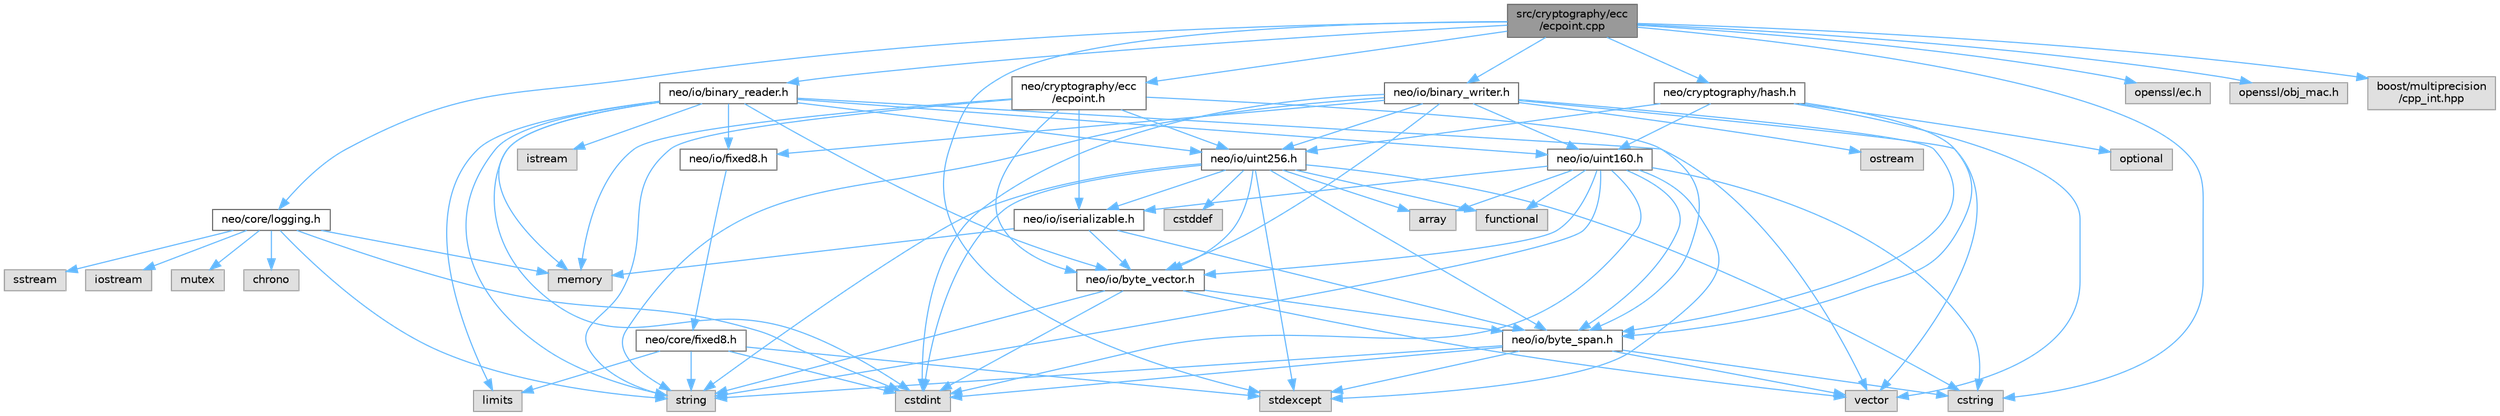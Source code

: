 digraph "src/cryptography/ecc/ecpoint.cpp"
{
 // LATEX_PDF_SIZE
  bgcolor="transparent";
  edge [fontname=Helvetica,fontsize=10,labelfontname=Helvetica,labelfontsize=10];
  node [fontname=Helvetica,fontsize=10,shape=box,height=0.2,width=0.4];
  Node1 [id="Node000001",label="src/cryptography/ecc\l/ecpoint.cpp",height=0.2,width=0.4,color="gray40", fillcolor="grey60", style="filled", fontcolor="black",tooltip=" "];
  Node1 -> Node2 [id="edge84_Node000001_Node000002",color="steelblue1",style="solid",tooltip=" "];
  Node2 [id="Node000002",label="neo/core/logging.h",height=0.2,width=0.4,color="grey40", fillcolor="white", style="filled",URL="$core_2logging_8h.html",tooltip=" "];
  Node2 -> Node3 [id="edge85_Node000002_Node000003",color="steelblue1",style="solid",tooltip=" "];
  Node3 [id="Node000003",label="chrono",height=0.2,width=0.4,color="grey60", fillcolor="#E0E0E0", style="filled",tooltip=" "];
  Node2 -> Node4 [id="edge86_Node000002_Node000004",color="steelblue1",style="solid",tooltip=" "];
  Node4 [id="Node000004",label="cstdint",height=0.2,width=0.4,color="grey60", fillcolor="#E0E0E0", style="filled",tooltip=" "];
  Node2 -> Node5 [id="edge87_Node000002_Node000005",color="steelblue1",style="solid",tooltip=" "];
  Node5 [id="Node000005",label="memory",height=0.2,width=0.4,color="grey60", fillcolor="#E0E0E0", style="filled",tooltip=" "];
  Node2 -> Node6 [id="edge88_Node000002_Node000006",color="steelblue1",style="solid",tooltip=" "];
  Node6 [id="Node000006",label="sstream",height=0.2,width=0.4,color="grey60", fillcolor="#E0E0E0", style="filled",tooltip=" "];
  Node2 -> Node7 [id="edge89_Node000002_Node000007",color="steelblue1",style="solid",tooltip=" "];
  Node7 [id="Node000007",label="string",height=0.2,width=0.4,color="grey60", fillcolor="#E0E0E0", style="filled",tooltip=" "];
  Node2 -> Node8 [id="edge90_Node000002_Node000008",color="steelblue1",style="solid",tooltip=" "];
  Node8 [id="Node000008",label="iostream",height=0.2,width=0.4,color="grey60", fillcolor="#E0E0E0", style="filled",tooltip=" "];
  Node2 -> Node9 [id="edge91_Node000002_Node000009",color="steelblue1",style="solid",tooltip=" "];
  Node9 [id="Node000009",label="mutex",height=0.2,width=0.4,color="grey60", fillcolor="#E0E0E0", style="filled",tooltip=" "];
  Node1 -> Node10 [id="edge92_Node000001_Node000010",color="steelblue1",style="solid",tooltip=" "];
  Node10 [id="Node000010",label="neo/cryptography/ecc\l/ecpoint.h",height=0.2,width=0.4,color="grey40", fillcolor="white", style="filled",URL="$ecpoint_8h.html",tooltip=" "];
  Node10 -> Node11 [id="edge93_Node000010_Node000011",color="steelblue1",style="solid",tooltip=" "];
  Node11 [id="Node000011",label="neo/io/byte_span.h",height=0.2,width=0.4,color="grey40", fillcolor="white", style="filled",URL="$io_2byte__span_8h.html",tooltip=" "];
  Node11 -> Node4 [id="edge94_Node000011_Node000004",color="steelblue1",style="solid",tooltip=" "];
  Node11 -> Node12 [id="edge95_Node000011_Node000012",color="steelblue1",style="solid",tooltip=" "];
  Node12 [id="Node000012",label="cstring",height=0.2,width=0.4,color="grey60", fillcolor="#E0E0E0", style="filled",tooltip=" "];
  Node11 -> Node13 [id="edge96_Node000011_Node000013",color="steelblue1",style="solid",tooltip=" "];
  Node13 [id="Node000013",label="stdexcept",height=0.2,width=0.4,color="grey60", fillcolor="#E0E0E0", style="filled",tooltip=" "];
  Node11 -> Node7 [id="edge97_Node000011_Node000007",color="steelblue1",style="solid",tooltip=" "];
  Node11 -> Node14 [id="edge98_Node000011_Node000014",color="steelblue1",style="solid",tooltip=" "];
  Node14 [id="Node000014",label="vector",height=0.2,width=0.4,color="grey60", fillcolor="#E0E0E0", style="filled",tooltip=" "];
  Node10 -> Node15 [id="edge99_Node000010_Node000015",color="steelblue1",style="solid",tooltip=" "];
  Node15 [id="Node000015",label="neo/io/byte_vector.h",height=0.2,width=0.4,color="grey40", fillcolor="white", style="filled",URL="$io_2byte__vector_8h.html",tooltip=" "];
  Node15 -> Node11 [id="edge100_Node000015_Node000011",color="steelblue1",style="solid",tooltip=" "];
  Node15 -> Node4 [id="edge101_Node000015_Node000004",color="steelblue1",style="solid",tooltip=" "];
  Node15 -> Node7 [id="edge102_Node000015_Node000007",color="steelblue1",style="solid",tooltip=" "];
  Node15 -> Node14 [id="edge103_Node000015_Node000014",color="steelblue1",style="solid",tooltip=" "];
  Node10 -> Node16 [id="edge104_Node000010_Node000016",color="steelblue1",style="solid",tooltip=" "];
  Node16 [id="Node000016",label="neo/io/iserializable.h",height=0.2,width=0.4,color="grey40", fillcolor="white", style="filled",URL="$iserializable_8h.html",tooltip=" "];
  Node16 -> Node11 [id="edge105_Node000016_Node000011",color="steelblue1",style="solid",tooltip=" "];
  Node16 -> Node15 [id="edge106_Node000016_Node000015",color="steelblue1",style="solid",tooltip=" "];
  Node16 -> Node5 [id="edge107_Node000016_Node000005",color="steelblue1",style="solid",tooltip=" "];
  Node10 -> Node17 [id="edge108_Node000010_Node000017",color="steelblue1",style="solid",tooltip=" "];
  Node17 [id="Node000017",label="neo/io/uint256.h",height=0.2,width=0.4,color="grey40", fillcolor="white", style="filled",URL="$uint256_8h.html",tooltip=" "];
  Node17 -> Node11 [id="edge109_Node000017_Node000011",color="steelblue1",style="solid",tooltip=" "];
  Node17 -> Node15 [id="edge110_Node000017_Node000015",color="steelblue1",style="solid",tooltip=" "];
  Node17 -> Node16 [id="edge111_Node000017_Node000016",color="steelblue1",style="solid",tooltip=" "];
  Node17 -> Node18 [id="edge112_Node000017_Node000018",color="steelblue1",style="solid",tooltip=" "];
  Node18 [id="Node000018",label="array",height=0.2,width=0.4,color="grey60", fillcolor="#E0E0E0", style="filled",tooltip=" "];
  Node17 -> Node19 [id="edge113_Node000017_Node000019",color="steelblue1",style="solid",tooltip=" "];
  Node19 [id="Node000019",label="cstddef",height=0.2,width=0.4,color="grey60", fillcolor="#E0E0E0", style="filled",tooltip=" "];
  Node17 -> Node4 [id="edge114_Node000017_Node000004",color="steelblue1",style="solid",tooltip=" "];
  Node17 -> Node12 [id="edge115_Node000017_Node000012",color="steelblue1",style="solid",tooltip=" "];
  Node17 -> Node20 [id="edge116_Node000017_Node000020",color="steelblue1",style="solid",tooltip=" "];
  Node20 [id="Node000020",label="functional",height=0.2,width=0.4,color="grey60", fillcolor="#E0E0E0", style="filled",tooltip=" "];
  Node17 -> Node13 [id="edge117_Node000017_Node000013",color="steelblue1",style="solid",tooltip=" "];
  Node17 -> Node7 [id="edge118_Node000017_Node000007",color="steelblue1",style="solid",tooltip=" "];
  Node10 -> Node5 [id="edge119_Node000010_Node000005",color="steelblue1",style="solid",tooltip=" "];
  Node10 -> Node7 [id="edge120_Node000010_Node000007",color="steelblue1",style="solid",tooltip=" "];
  Node1 -> Node21 [id="edge121_Node000001_Node000021",color="steelblue1",style="solid",tooltip=" "];
  Node21 [id="Node000021",label="neo/cryptography/hash.h",height=0.2,width=0.4,color="grey40", fillcolor="white", style="filled",URL="$hash_8h.html",tooltip=" "];
  Node21 -> Node11 [id="edge122_Node000021_Node000011",color="steelblue1",style="solid",tooltip=" "];
  Node21 -> Node22 [id="edge123_Node000021_Node000022",color="steelblue1",style="solid",tooltip=" "];
  Node22 [id="Node000022",label="neo/io/uint160.h",height=0.2,width=0.4,color="grey40", fillcolor="white", style="filled",URL="$uint160_8h.html",tooltip=" "];
  Node22 -> Node11 [id="edge124_Node000022_Node000011",color="steelblue1",style="solid",tooltip=" "];
  Node22 -> Node15 [id="edge125_Node000022_Node000015",color="steelblue1",style="solid",tooltip=" "];
  Node22 -> Node16 [id="edge126_Node000022_Node000016",color="steelblue1",style="solid",tooltip=" "];
  Node22 -> Node18 [id="edge127_Node000022_Node000018",color="steelblue1",style="solid",tooltip=" "];
  Node22 -> Node4 [id="edge128_Node000022_Node000004",color="steelblue1",style="solid",tooltip=" "];
  Node22 -> Node12 [id="edge129_Node000022_Node000012",color="steelblue1",style="solid",tooltip=" "];
  Node22 -> Node20 [id="edge130_Node000022_Node000020",color="steelblue1",style="solid",tooltip=" "];
  Node22 -> Node13 [id="edge131_Node000022_Node000013",color="steelblue1",style="solid",tooltip=" "];
  Node22 -> Node7 [id="edge132_Node000022_Node000007",color="steelblue1",style="solid",tooltip=" "];
  Node21 -> Node17 [id="edge133_Node000021_Node000017",color="steelblue1",style="solid",tooltip=" "];
  Node21 -> Node23 [id="edge134_Node000021_Node000023",color="steelblue1",style="solid",tooltip=" "];
  Node23 [id="Node000023",label="optional",height=0.2,width=0.4,color="grey60", fillcolor="#E0E0E0", style="filled",tooltip=" "];
  Node21 -> Node14 [id="edge135_Node000021_Node000014",color="steelblue1",style="solid",tooltip=" "];
  Node1 -> Node24 [id="edge136_Node000001_Node000024",color="steelblue1",style="solid",tooltip=" "];
  Node24 [id="Node000024",label="neo/io/binary_reader.h",height=0.2,width=0.4,color="grey40", fillcolor="white", style="filled",URL="$binary__reader_8h.html",tooltip=" "];
  Node24 -> Node15 [id="edge137_Node000024_Node000015",color="steelblue1",style="solid",tooltip=" "];
  Node24 -> Node25 [id="edge138_Node000024_Node000025",color="steelblue1",style="solid",tooltip=" "];
  Node25 [id="Node000025",label="neo/io/fixed8.h",height=0.2,width=0.4,color="grey40", fillcolor="white", style="filled",URL="$io_2fixed8_8h.html",tooltip=" "];
  Node25 -> Node26 [id="edge139_Node000025_Node000026",color="steelblue1",style="solid",tooltip=" "];
  Node26 [id="Node000026",label="neo/core/fixed8.h",height=0.2,width=0.4,color="grey40", fillcolor="white", style="filled",URL="$core_2fixed8_8h.html",tooltip=" "];
  Node26 -> Node4 [id="edge140_Node000026_Node000004",color="steelblue1",style="solid",tooltip=" "];
  Node26 -> Node27 [id="edge141_Node000026_Node000027",color="steelblue1",style="solid",tooltip=" "];
  Node27 [id="Node000027",label="limits",height=0.2,width=0.4,color="grey60", fillcolor="#E0E0E0", style="filled",tooltip=" "];
  Node26 -> Node13 [id="edge142_Node000026_Node000013",color="steelblue1",style="solid",tooltip=" "];
  Node26 -> Node7 [id="edge143_Node000026_Node000007",color="steelblue1",style="solid",tooltip=" "];
  Node24 -> Node22 [id="edge144_Node000024_Node000022",color="steelblue1",style="solid",tooltip=" "];
  Node24 -> Node17 [id="edge145_Node000024_Node000017",color="steelblue1",style="solid",tooltip=" "];
  Node24 -> Node4 [id="edge146_Node000024_Node000004",color="steelblue1",style="solid",tooltip=" "];
  Node24 -> Node28 [id="edge147_Node000024_Node000028",color="steelblue1",style="solid",tooltip=" "];
  Node28 [id="Node000028",label="istream",height=0.2,width=0.4,color="grey60", fillcolor="#E0E0E0", style="filled",tooltip=" "];
  Node24 -> Node27 [id="edge148_Node000024_Node000027",color="steelblue1",style="solid",tooltip=" "];
  Node24 -> Node5 [id="edge149_Node000024_Node000005",color="steelblue1",style="solid",tooltip=" "];
  Node24 -> Node7 [id="edge150_Node000024_Node000007",color="steelblue1",style="solid",tooltip=" "];
  Node24 -> Node14 [id="edge151_Node000024_Node000014",color="steelblue1",style="solid",tooltip=" "];
  Node1 -> Node29 [id="edge152_Node000001_Node000029",color="steelblue1",style="solid",tooltip=" "];
  Node29 [id="Node000029",label="neo/io/binary_writer.h",height=0.2,width=0.4,color="grey40", fillcolor="white", style="filled",URL="$binary__writer_8h.html",tooltip=" "];
  Node29 -> Node11 [id="edge153_Node000029_Node000011",color="steelblue1",style="solid",tooltip=" "];
  Node29 -> Node15 [id="edge154_Node000029_Node000015",color="steelblue1",style="solid",tooltip=" "];
  Node29 -> Node25 [id="edge155_Node000029_Node000025",color="steelblue1",style="solid",tooltip=" "];
  Node29 -> Node22 [id="edge156_Node000029_Node000022",color="steelblue1",style="solid",tooltip=" "];
  Node29 -> Node17 [id="edge157_Node000029_Node000017",color="steelblue1",style="solid",tooltip=" "];
  Node29 -> Node4 [id="edge158_Node000029_Node000004",color="steelblue1",style="solid",tooltip=" "];
  Node29 -> Node30 [id="edge159_Node000029_Node000030",color="steelblue1",style="solid",tooltip=" "];
  Node30 [id="Node000030",label="ostream",height=0.2,width=0.4,color="grey60", fillcolor="#E0E0E0", style="filled",tooltip=" "];
  Node29 -> Node7 [id="edge160_Node000029_Node000007",color="steelblue1",style="solid",tooltip=" "];
  Node29 -> Node14 [id="edge161_Node000029_Node000014",color="steelblue1",style="solid",tooltip=" "];
  Node1 -> Node31 [id="edge162_Node000001_Node000031",color="steelblue1",style="solid",tooltip=" "];
  Node31 [id="Node000031",label="openssl/ec.h",height=0.2,width=0.4,color="grey60", fillcolor="#E0E0E0", style="filled",tooltip=" "];
  Node1 -> Node32 [id="edge163_Node000001_Node000032",color="steelblue1",style="solid",tooltip=" "];
  Node32 [id="Node000032",label="openssl/obj_mac.h",height=0.2,width=0.4,color="grey60", fillcolor="#E0E0E0", style="filled",tooltip=" "];
  Node1 -> Node33 [id="edge164_Node000001_Node000033",color="steelblue1",style="solid",tooltip=" "];
  Node33 [id="Node000033",label="boost/multiprecision\l/cpp_int.hpp",height=0.2,width=0.4,color="grey60", fillcolor="#E0E0E0", style="filled",tooltip=" "];
  Node1 -> Node12 [id="edge165_Node000001_Node000012",color="steelblue1",style="solid",tooltip=" "];
  Node1 -> Node13 [id="edge166_Node000001_Node000013",color="steelblue1",style="solid",tooltip=" "];
}
